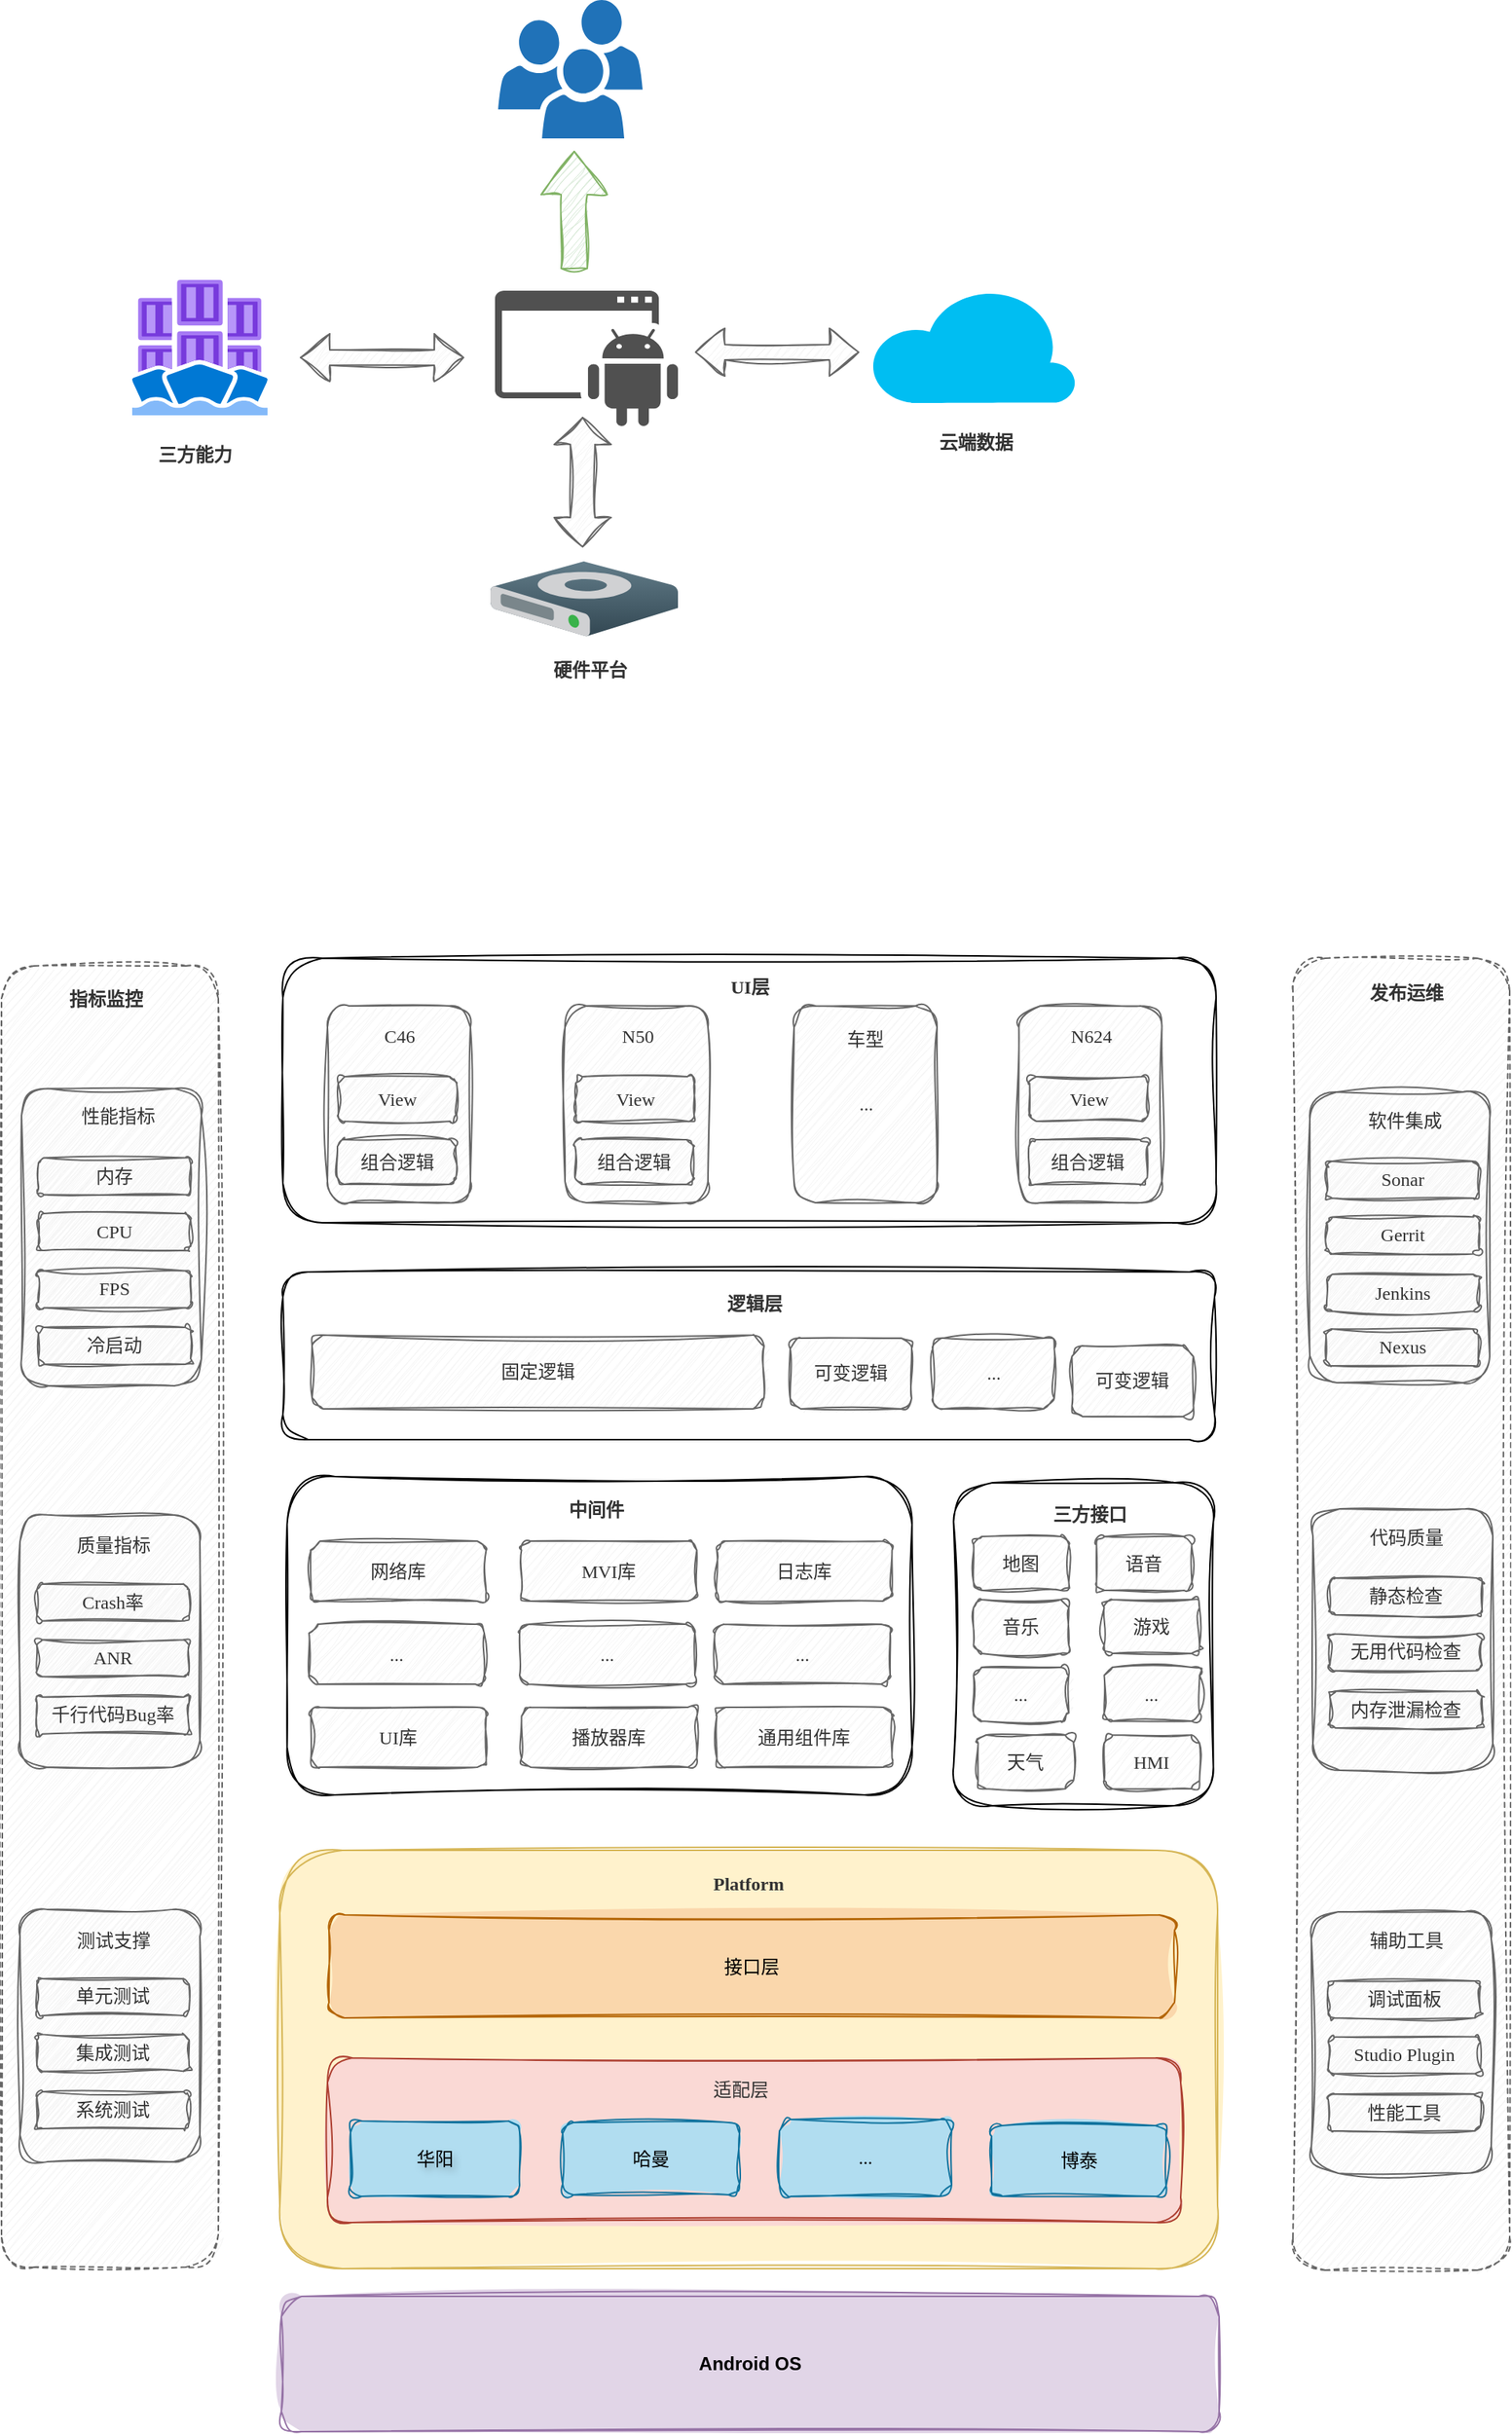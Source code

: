 <mxfile version="24.0.7" type="github">
  <diagram name="第 1 页" id="_ezP6FdAih6US3dKR02p">
    <mxGraphModel dx="1635" dy="1536" grid="0" gridSize="10" guides="1" tooltips="1" connect="1" arrows="1" fold="1" page="0" pageScale="1" pageWidth="827" pageHeight="1169" math="0" shadow="0">
      <root>
        <mxCell id="0" />
        <mxCell id="1" parent="0" />
        <mxCell id="y9fO-XsbQayIAW7Wvodx-24" value="" style="rounded=1;whiteSpace=wrap;html=1;sketch=1;curveFitting=1;jiggle=2;fillColor=#fff2cc;strokeColor=#d6b656;labelBackgroundColor=none;fillStyle=solid;" vertex="1" parent="1">
          <mxGeometry x="2" y="750" width="610" height="272" as="geometry" />
        </mxCell>
        <mxCell id="y9fO-XsbQayIAW7Wvodx-32" value="" style="rounded=1;whiteSpace=wrap;html=1;sketch=1;jiggle=2;curveFitting=1;strokeColor=#ae4132;align=center;verticalAlign=middle;fontFamily=Comic Sans MS;fontSize=12;labelBackgroundColor=none;fillColor=#fad9d5;fillStyle=solid;" vertex="1" parent="1">
          <mxGeometry x="33" y="885" width="555" height="107" as="geometry" />
        </mxCell>
        <mxCell id="y9fO-XsbQayIAW7Wvodx-1" value="&lt;b&gt;Android OS&lt;/b&gt;" style="rounded=1;whiteSpace=wrap;html=1;sketch=1;curveFitting=1;jiggle=2;fillColor=#e1d5e7;strokeColor=#9673a6;fillStyle=solid;labelBackgroundColor=none;" vertex="1" parent="1">
          <mxGeometry x="3" y="1040" width="610" height="88" as="geometry" />
        </mxCell>
        <mxCell id="y9fO-XsbQayIAW7Wvodx-7" value="" style="sketch=0;shadow=0;dashed=0;html=1;labelPosition=center;verticalLabelPosition=bottom;verticalAlign=top;align=center;outlineConnect=0;shape=mxgraph.veeam.3d.hard_drive;fillColor=#637D8A;gradientColor=#324752;strokeColor=none;rounded=1;jiggle=2;curveFitting=1;fontFamily=Comic Sans MS;fontSize=12;fontColor=#333333;" vertex="1" parent="1">
          <mxGeometry x="139" y="-88" width="122" height="49" as="geometry" />
        </mxCell>
        <mxCell id="y9fO-XsbQayIAW7Wvodx-8" value="硬件平台" style="text;html=1;align=center;verticalAlign=middle;whiteSpace=wrap;rounded=0;fontFamily=Comic Sans MS;fontSize=12;fontColor=#333333;fontStyle=1" vertex="1" parent="1">
          <mxGeometry x="174" y="-32" width="60" height="30" as="geometry" />
        </mxCell>
        <mxCell id="y9fO-XsbQayIAW7Wvodx-10" value="云端数据" style="text;html=1;align=center;verticalAlign=middle;whiteSpace=wrap;rounded=0;fontFamily=Comic Sans MS;fontSize=12;fontColor=#333333;fontStyle=1" vertex="1" parent="1">
          <mxGeometry x="425.46" y="-180" width="60" height="30" as="geometry" />
        </mxCell>
        <mxCell id="y9fO-XsbQayIAW7Wvodx-12" value="" style="image;aspect=fixed;html=1;points=[];align=center;fontSize=12;image=img/lib/azure2/other/Kubernetes_Fleet_Manager.svg;rounded=1;sketch=1;jiggle=2;curveFitting=1;strokeColor=#666666;verticalAlign=middle;fontFamily=Comic Sans MS;fontColor=#333333;fillColor=#f5f5f5;" vertex="1" parent="1">
          <mxGeometry x="-94" y="-271" width="88" height="88" as="geometry" />
        </mxCell>
        <mxCell id="y9fO-XsbQayIAW7Wvodx-13" value="三方能力" style="text;html=1;align=center;verticalAlign=middle;whiteSpace=wrap;rounded=0;fontFamily=Comic Sans MS;fontSize=12;fontColor=#333333;fontStyle=1" vertex="1" parent="1">
          <mxGeometry x="-83" y="-172" width="60" height="30" as="geometry" />
        </mxCell>
        <mxCell id="y9fO-XsbQayIAW7Wvodx-15" value="" style="sketch=0;pointerEvents=1;shadow=0;dashed=0;html=1;strokeColor=none;fillColor=#505050;labelPosition=center;verticalLabelPosition=bottom;verticalAlign=top;outlineConnect=0;align=center;shape=mxgraph.office.concepts.application_android;rounded=1;jiggle=2;curveFitting=1;fontFamily=Comic Sans MS;fontSize=12;fontColor=#333333;" vertex="1" parent="1">
          <mxGeometry x="142" y="-264" width="119" height="88" as="geometry" />
        </mxCell>
        <mxCell id="y9fO-XsbQayIAW7Wvodx-18" value="" style="sketch=0;pointerEvents=1;shadow=0;dashed=0;html=1;strokeColor=none;labelPosition=center;verticalLabelPosition=bottom;verticalAlign=top;outlineConnect=0;align=center;shape=mxgraph.office.users.users;fillColor=#2072B8;rounded=1;jiggle=2;curveFitting=1;fontFamily=Comic Sans MS;fontSize=12;fontColor=#333333;" vertex="1" parent="1">
          <mxGeometry x="144" y="-453" width="94" height="90" as="geometry" />
        </mxCell>
        <mxCell id="y9fO-XsbQayIAW7Wvodx-19" value="" style="shape=flexArrow;endArrow=classic;startArrow=classic;html=1;rounded=0;fontFamily=Comic Sans MS;fontSize=12;fontColor=#333333;sketch=1;curveFitting=1;jiggle=2;fillColor=#f5f5f5;strokeColor=#666666;" edge="1" parent="1">
          <mxGeometry width="100" height="100" relative="1" as="geometry">
            <mxPoint x="15" y="-220.5" as="sourcePoint" />
            <mxPoint x="122" y="-220.5" as="targetPoint" />
          </mxGeometry>
        </mxCell>
        <mxCell id="y9fO-XsbQayIAW7Wvodx-20" value="" style="shape=flexArrow;endArrow=classic;startArrow=classic;html=1;rounded=0;fontFamily=Comic Sans MS;fontSize=12;fontColor=#333333;sketch=1;curveFitting=1;jiggle=2;fillColor=#f5f5f5;strokeColor=#666666;" edge="1" parent="1">
          <mxGeometry width="100" height="100" relative="1" as="geometry">
            <mxPoint x="272" y="-224" as="sourcePoint" />
            <mxPoint x="379" y="-224" as="targetPoint" />
          </mxGeometry>
        </mxCell>
        <mxCell id="y9fO-XsbQayIAW7Wvodx-21" value="" style="shape=flexArrow;endArrow=classic;startArrow=classic;html=1;rounded=0;fontFamily=Comic Sans MS;fontSize=12;fontColor=#333333;sketch=1;curveFitting=1;jiggle=2;width=16;startSize=5.5;fillColor=#f5f5f5;strokeColor=#666666;" edge="1" parent="1">
          <mxGeometry width="100" height="100" relative="1" as="geometry">
            <mxPoint x="199" y="-182" as="sourcePoint" />
            <mxPoint x="199" y="-97" as="targetPoint" />
          </mxGeometry>
        </mxCell>
        <mxCell id="y9fO-XsbQayIAW7Wvodx-22" value="" style="shape=flexArrow;endArrow=classic;html=1;rounded=0;fontFamily=Comic Sans MS;fontSize=12;fontColor=#333333;sketch=1;curveFitting=1;jiggle=2;endWidth=25;endSize=9;width=17;fillColor=#d5e8d4;strokeColor=#82b366;" edge="1" parent="1">
          <mxGeometry width="50" height="50" relative="1" as="geometry">
            <mxPoint x="193.5" y="-278" as="sourcePoint" />
            <mxPoint x="193.5" y="-355" as="targetPoint" />
          </mxGeometry>
        </mxCell>
        <mxCell id="y9fO-XsbQayIAW7Wvodx-23" value="" style="verticalLabelPosition=bottom;html=1;verticalAlign=top;align=center;strokeColor=none;fillColor=#00BEF2;shape=mxgraph.azure.cloud;rounded=1;fontFamily=Comic Sans MS;fontSize=12;fontColor=#333333;labelBackgroundColor=default;" vertex="1" parent="1">
          <mxGeometry x="386" y="-266" width="134" height="75" as="geometry" />
        </mxCell>
        <mxCell id="y9fO-XsbQayIAW7Wvodx-25" value="&lt;b&gt;Platform&lt;/b&gt;" style="text;html=1;align=center;verticalAlign=middle;whiteSpace=wrap;rounded=0;fontFamily=Comic Sans MS;fontSize=12;fontColor=#333333;labelBackgroundColor=none;" vertex="1" parent="1">
          <mxGeometry x="277" y="757" width="60" height="30" as="geometry" />
        </mxCell>
        <mxCell id="y9fO-XsbQayIAW7Wvodx-26" value="接口层" style="rounded=1;whiteSpace=wrap;html=1;sketch=1;jiggle=2;curveFitting=1;strokeColor=#b46504;align=center;verticalAlign=middle;fontFamily=Comic Sans MS;fontSize=12;labelBackgroundColor=none;fillColor=#fad7ac;fillStyle=solid;" vertex="1" parent="1">
          <mxGeometry x="34" y="792" width="550" height="67" as="geometry" />
        </mxCell>
        <mxCell id="y9fO-XsbQayIAW7Wvodx-28" value="华阳" style="rounded=1;whiteSpace=wrap;html=1;sketch=1;jiggle=2;curveFitting=1;strokeColor=#10739e;align=center;verticalAlign=middle;fontFamily=Comic Sans MS;fontSize=12;labelBackgroundColor=none;fillColor=#b1ddf0;textShadow=1;fillStyle=solid;" vertex="1" parent="1">
          <mxGeometry x="48" y="926" width="110" height="49" as="geometry" />
        </mxCell>
        <mxCell id="y9fO-XsbQayIAW7Wvodx-29" value="哈曼" style="rounded=1;whiteSpace=wrap;html=1;sketch=1;jiggle=2;curveFitting=1;strokeColor=#10739e;align=center;verticalAlign=middle;fontFamily=Comic Sans MS;fontSize=12;labelBackgroundColor=none;fillColor=#b1ddf0;fillStyle=solid;" vertex="1" parent="1">
          <mxGeometry x="186" y="927" width="115" height="47" as="geometry" />
        </mxCell>
        <mxCell id="y9fO-XsbQayIAW7Wvodx-30" value="..." style="rounded=1;whiteSpace=wrap;html=1;sketch=1;jiggle=2;curveFitting=1;strokeColor=#10739e;align=center;verticalAlign=middle;fontFamily=Comic Sans MS;fontSize=12;labelBackgroundColor=none;fillColor=#b1ddf0;fillStyle=solid;" vertex="1" parent="1">
          <mxGeometry x="327" y="925" width="112" height="50" as="geometry" />
        </mxCell>
        <mxCell id="y9fO-XsbQayIAW7Wvodx-31" value="博泰" style="rounded=1;whiteSpace=wrap;html=1;sketch=1;jiggle=2;curveFitting=1;strokeColor=#10739e;align=center;verticalAlign=middle;fontFamily=Comic Sans MS;fontSize=12;labelBackgroundColor=none;fillColor=#b1ddf0;fillStyle=solid;" vertex="1" parent="1">
          <mxGeometry x="465" y="929" width="113.54" height="46" as="geometry" />
        </mxCell>
        <mxCell id="y9fO-XsbQayIAW7Wvodx-34" value="适配层" style="text;html=1;align=center;verticalAlign=middle;whiteSpace=wrap;rounded=0;fontFamily=Comic Sans MS;fontSize=12;fontColor=#333333;labelBackgroundColor=none;" vertex="1" parent="1">
          <mxGeometry x="272" y="891" width="60" height="30" as="geometry" />
        </mxCell>
        <mxCell id="y9fO-XsbQayIAW7Wvodx-35" value="" style="rounded=1;whiteSpace=wrap;html=1;sketch=1;curveFitting=1;jiggle=2;labelBackgroundColor=none;" vertex="1" parent="1">
          <mxGeometry x="6.75" y="507" width="406.5" height="207" as="geometry" />
        </mxCell>
        <mxCell id="y9fO-XsbQayIAW7Wvodx-36" value="&lt;b&gt;中间件&lt;/b&gt;" style="text;html=1;align=center;verticalAlign=middle;whiteSpace=wrap;rounded=0;fontFamily=Comic Sans MS;fontSize=12;fontColor=#333333;labelBackgroundColor=none;" vertex="1" parent="1">
          <mxGeometry x="178.25" y="514" width="60" height="30" as="geometry" />
        </mxCell>
        <mxCell id="y9fO-XsbQayIAW7Wvodx-37" value="网络库" style="rounded=1;whiteSpace=wrap;html=1;sketch=1;jiggle=2;curveFitting=1;strokeColor=#666666;align=center;verticalAlign=middle;fontFamily=Comic Sans MS;fontSize=12;fontColor=#333333;labelBackgroundColor=none;fillColor=#f5f5f5;" vertex="1" parent="1">
          <mxGeometry x="22.25" y="549" width="114" height="39" as="geometry" />
        </mxCell>
        <mxCell id="y9fO-XsbQayIAW7Wvodx-38" value="" style="rounded=1;whiteSpace=wrap;html=1;sketch=1;curveFitting=1;jiggle=2;labelBackgroundColor=none;" vertex="1" parent="1">
          <mxGeometry x="440.25" y="511" width="169" height="210" as="geometry" />
        </mxCell>
        <mxCell id="y9fO-XsbQayIAW7Wvodx-39" value="&lt;b&gt;三方接口&lt;/b&gt;" style="text;html=1;align=center;verticalAlign=middle;whiteSpace=wrap;rounded=0;fontFamily=Comic Sans MS;fontSize=12;fontColor=#333333;labelBackgroundColor=none;" vertex="1" parent="1">
          <mxGeometry x="499.25" y="517" width="60" height="30" as="geometry" />
        </mxCell>
        <mxCell id="y9fO-XsbQayIAW7Wvodx-40" value="地图" style="rounded=1;whiteSpace=wrap;html=1;sketch=1;jiggle=2;curveFitting=1;strokeColor=#666666;align=center;verticalAlign=middle;fontFamily=Comic Sans MS;fontSize=12;fontColor=#333333;labelBackgroundColor=none;fillColor=#f5f5f5;" vertex="1" parent="1">
          <mxGeometry x="453.25" y="546" width="62" height="35" as="geometry" />
        </mxCell>
        <mxCell id="y9fO-XsbQayIAW7Wvodx-41" value="语音" style="rounded=1;whiteSpace=wrap;html=1;sketch=1;jiggle=2;curveFitting=1;strokeColor=#666666;align=center;verticalAlign=middle;fontFamily=Comic Sans MS;fontSize=12;fontColor=#333333;labelBackgroundColor=none;fillColor=#f5f5f5;" vertex="1" parent="1">
          <mxGeometry x="533.25" y="546" width="62" height="35" as="geometry" />
        </mxCell>
        <mxCell id="y9fO-XsbQayIAW7Wvodx-42" value="音乐" style="rounded=1;whiteSpace=wrap;html=1;sketch=1;jiggle=2;curveFitting=1;strokeColor=#666666;align=center;verticalAlign=middle;fontFamily=Comic Sans MS;fontSize=12;fontColor=#333333;labelBackgroundColor=none;fillColor=#f5f5f5;" vertex="1" parent="1">
          <mxGeometry x="453.25" y="587" width="62" height="35" as="geometry" />
        </mxCell>
        <mxCell id="y9fO-XsbQayIAW7Wvodx-43" value="游戏" style="rounded=1;whiteSpace=wrap;html=1;sketch=1;jiggle=2;curveFitting=1;strokeColor=#666666;align=center;verticalAlign=middle;fontFamily=Comic Sans MS;fontSize=12;fontColor=#333333;labelBackgroundColor=none;fillColor=#f5f5f5;" vertex="1" parent="1">
          <mxGeometry x="538.25" y="587" width="62" height="35" as="geometry" />
        </mxCell>
        <mxCell id="y9fO-XsbQayIAW7Wvodx-44" value="..." style="rounded=1;whiteSpace=wrap;html=1;sketch=1;jiggle=2;curveFitting=1;strokeColor=#666666;align=center;verticalAlign=middle;fontFamily=Comic Sans MS;fontSize=12;fontColor=#333333;labelBackgroundColor=none;fillColor=#f5f5f5;" vertex="1" parent="1">
          <mxGeometry x="453.25" y="631" width="62" height="35" as="geometry" />
        </mxCell>
        <mxCell id="y9fO-XsbQayIAW7Wvodx-45" value="..." style="rounded=1;whiteSpace=wrap;html=1;sketch=1;jiggle=2;curveFitting=1;strokeColor=#666666;align=center;verticalAlign=middle;fontFamily=Comic Sans MS;fontSize=12;fontColor=#333333;labelBackgroundColor=none;fillColor=#f5f5f5;" vertex="1" parent="1">
          <mxGeometry x="538.25" y="631" width="62" height="35" as="geometry" />
        </mxCell>
        <mxCell id="y9fO-XsbQayIAW7Wvodx-46" value="天气" style="rounded=1;whiteSpace=wrap;html=1;sketch=1;jiggle=2;curveFitting=1;strokeColor=#666666;align=center;verticalAlign=middle;fontFamily=Comic Sans MS;fontSize=12;fontColor=#333333;labelBackgroundColor=none;fillColor=#f5f5f5;" vertex="1" parent="1">
          <mxGeometry x="456.25" y="675" width="62" height="35" as="geometry" />
        </mxCell>
        <mxCell id="y9fO-XsbQayIAW7Wvodx-47" value="HMI" style="rounded=1;whiteSpace=wrap;html=1;sketch=1;jiggle=2;curveFitting=1;strokeColor=#666666;align=center;verticalAlign=middle;fontFamily=Comic Sans MS;fontSize=12;fontColor=#333333;labelBackgroundColor=none;fillColor=#f5f5f5;" vertex="1" parent="1">
          <mxGeometry x="538.25" y="675" width="62" height="35" as="geometry" />
        </mxCell>
        <mxCell id="y9fO-XsbQayIAW7Wvodx-48" value="MVI库" style="rounded=1;whiteSpace=wrap;html=1;sketch=1;jiggle=2;curveFitting=1;strokeColor=#666666;align=center;verticalAlign=middle;fontFamily=Comic Sans MS;fontSize=12;fontColor=#333333;labelBackgroundColor=none;fillColor=#f5f5f5;" vertex="1" parent="1">
          <mxGeometry x="159.25" y="549" width="114" height="39" as="geometry" />
        </mxCell>
        <mxCell id="y9fO-XsbQayIAW7Wvodx-49" value="日志库" style="rounded=1;whiteSpace=wrap;html=1;sketch=1;jiggle=2;curveFitting=1;strokeColor=#666666;align=center;verticalAlign=middle;fontFamily=Comic Sans MS;fontSize=12;fontColor=#333333;labelBackgroundColor=none;fillColor=#f5f5f5;" vertex="1" parent="1">
          <mxGeometry x="286.25" y="549" width="114" height="39" as="geometry" />
        </mxCell>
        <mxCell id="y9fO-XsbQayIAW7Wvodx-51" value="..." style="rounded=1;whiteSpace=wrap;html=1;sketch=1;jiggle=2;curveFitting=1;strokeColor=#666666;align=center;verticalAlign=middle;fontFamily=Comic Sans MS;fontSize=12;fontColor=#333333;labelBackgroundColor=none;fillColor=#f5f5f5;" vertex="1" parent="1">
          <mxGeometry x="21" y="603" width="114" height="39" as="geometry" />
        </mxCell>
        <mxCell id="y9fO-XsbQayIAW7Wvodx-52" value="..." style="rounded=1;whiteSpace=wrap;html=1;sketch=1;jiggle=2;curveFitting=1;strokeColor=#666666;align=center;verticalAlign=middle;fontFamily=Comic Sans MS;fontSize=12;fontColor=#333333;labelBackgroundColor=none;fillColor=#f5f5f5;" vertex="1" parent="1">
          <mxGeometry x="158" y="603" width="114" height="39" as="geometry" />
        </mxCell>
        <mxCell id="y9fO-XsbQayIAW7Wvodx-53" value="..." style="rounded=1;whiteSpace=wrap;html=1;sketch=1;jiggle=2;curveFitting=1;strokeColor=#666666;align=center;verticalAlign=middle;fontFamily=Comic Sans MS;fontSize=12;fontColor=#333333;labelBackgroundColor=none;fillColor=#f5f5f5;" vertex="1" parent="1">
          <mxGeometry x="285" y="603" width="114" height="39" as="geometry" />
        </mxCell>
        <mxCell id="y9fO-XsbQayIAW7Wvodx-54" value="" style="rounded=1;whiteSpace=wrap;html=1;sketch=1;jiggle=2;curveFitting=1;strokeColor=#666666;align=center;verticalAlign=middle;fontFamily=Comic Sans MS;fontSize=12;fontColor=#333333;labelBackgroundColor=none;fillColor=#f5f5f5;dashed=1;" vertex="1" parent="1">
          <mxGeometry x="-179" y="175" width="141" height="846" as="geometry" />
        </mxCell>
        <mxCell id="y9fO-XsbQayIAW7Wvodx-55" value="" style="rounded=1;whiteSpace=wrap;html=1;sketch=1;jiggle=2;curveFitting=1;strokeColor=#666666;align=center;verticalAlign=middle;fontFamily=Comic Sans MS;fontSize=12;fontColor=#333333;labelBackgroundColor=none;fillColor=#f5f5f5;dashed=1;" vertex="1" parent="1">
          <mxGeometry x="661" y="170" width="141" height="853" as="geometry" />
        </mxCell>
        <mxCell id="y9fO-XsbQayIAW7Wvodx-56" value="UI库" style="rounded=1;whiteSpace=wrap;html=1;sketch=1;jiggle=2;curveFitting=1;strokeColor=#666666;align=center;verticalAlign=middle;fontFamily=Comic Sans MS;fontSize=12;fontColor=#333333;labelBackgroundColor=none;fillColor=#f5f5f5;" vertex="1" parent="1">
          <mxGeometry x="22.25" y="657" width="114" height="39" as="geometry" />
        </mxCell>
        <mxCell id="y9fO-XsbQayIAW7Wvodx-57" value="播放器库" style="rounded=1;whiteSpace=wrap;html=1;sketch=1;jiggle=2;curveFitting=1;strokeColor=#666666;align=center;verticalAlign=middle;fontFamily=Comic Sans MS;fontSize=12;fontColor=#333333;labelBackgroundColor=none;fillColor=#f5f5f5;" vertex="1" parent="1">
          <mxGeometry x="159.25" y="657" width="114" height="39" as="geometry" />
        </mxCell>
        <mxCell id="y9fO-XsbQayIAW7Wvodx-58" value="通用组件库" style="rounded=1;whiteSpace=wrap;html=1;sketch=1;jiggle=2;curveFitting=1;strokeColor=#666666;align=center;verticalAlign=middle;fontFamily=Comic Sans MS;fontSize=12;fontColor=#333333;labelBackgroundColor=none;fillColor=#f5f5f5;" vertex="1" parent="1">
          <mxGeometry x="286.25" y="657" width="114" height="39" as="geometry" />
        </mxCell>
        <mxCell id="y9fO-XsbQayIAW7Wvodx-60" value="" style="rounded=1;whiteSpace=wrap;html=1;sketch=1;curveFitting=1;jiggle=2;labelBackgroundColor=none;" vertex="1" parent="1">
          <mxGeometry x="4" y="374" width="606" height="109" as="geometry" />
        </mxCell>
        <mxCell id="y9fO-XsbQayIAW7Wvodx-61" value="&lt;b&gt;逻辑层&lt;/b&gt;" style="text;html=1;align=center;verticalAlign=middle;whiteSpace=wrap;rounded=0;fontFamily=Comic Sans MS;fontSize=12;fontColor=#333333;labelBackgroundColor=none;" vertex="1" parent="1">
          <mxGeometry x="280.5" y="380" width="60" height="30" as="geometry" />
        </mxCell>
        <mxCell id="y9fO-XsbQayIAW7Wvodx-62" value="固定逻辑" style="rounded=1;whiteSpace=wrap;html=1;sketch=1;jiggle=2;curveFitting=1;strokeColor=#666666;align=center;verticalAlign=middle;fontFamily=Comic Sans MS;fontSize=12;fontColor=#333333;labelBackgroundColor=none;fillColor=#f5f5f5;" vertex="1" parent="1">
          <mxGeometry x="23" y="415" width="294" height="48" as="geometry" />
        </mxCell>
        <mxCell id="y9fO-XsbQayIAW7Wvodx-64" value="可变逻辑" style="rounded=1;whiteSpace=wrap;html=1;sketch=1;jiggle=2;curveFitting=1;strokeColor=#666666;align=center;verticalAlign=middle;fontFamily=Comic Sans MS;fontSize=12;fontColor=#333333;labelBackgroundColor=none;fillColor=#f5f5f5;" vertex="1" parent="1">
          <mxGeometry x="334" y="417" width="79" height="46" as="geometry" />
        </mxCell>
        <mxCell id="y9fO-XsbQayIAW7Wvodx-65" value="..." style="rounded=1;whiteSpace=wrap;html=1;sketch=1;jiggle=2;curveFitting=1;strokeColor=#666666;align=center;verticalAlign=middle;fontFamily=Comic Sans MS;fontSize=12;fontColor=#333333;labelBackgroundColor=none;fillColor=#f5f5f5;" vertex="1" parent="1">
          <mxGeometry x="426.75" y="417" width="79" height="46" as="geometry" />
        </mxCell>
        <mxCell id="y9fO-XsbQayIAW7Wvodx-66" value="可变逻辑" style="rounded=1;whiteSpace=wrap;html=1;sketch=1;jiggle=2;curveFitting=1;strokeColor=#666666;align=center;verticalAlign=middle;fontFamily=Comic Sans MS;fontSize=12;fontColor=#333333;labelBackgroundColor=none;fillColor=#f5f5f5;" vertex="1" parent="1">
          <mxGeometry x="517.25" y="422" width="79" height="46" as="geometry" />
        </mxCell>
        <mxCell id="y9fO-XsbQayIAW7Wvodx-76" value="" style="rounded=1;whiteSpace=wrap;html=1;sketch=1;curveFitting=1;jiggle=2;labelBackgroundColor=none;" vertex="1" parent="1">
          <mxGeometry x="4" y="170" width="607" height="172" as="geometry" />
        </mxCell>
        <mxCell id="y9fO-XsbQayIAW7Wvodx-77" value="" style="rounded=1;whiteSpace=wrap;html=1;sketch=1;jiggle=2;curveFitting=1;strokeColor=#666666;align=center;verticalAlign=middle;fontFamily=Comic Sans MS;fontSize=12;fontColor=#333333;labelBackgroundColor=none;fillColor=#f5f5f5;" vertex="1" parent="1">
          <mxGeometry x="33" y="201" width="93" height="128" as="geometry" />
        </mxCell>
        <mxCell id="y9fO-XsbQayIAW7Wvodx-79" value="View" style="rounded=1;whiteSpace=wrap;html=1;sketch=1;jiggle=2;curveFitting=1;strokeColor=#666666;align=center;verticalAlign=middle;fontFamily=Comic Sans MS;fontSize=12;fontColor=#333333;labelBackgroundColor=none;fillColor=#f5f5f5;" vertex="1" parent="1">
          <mxGeometry x="40" y="247" width="77" height="29" as="geometry" />
        </mxCell>
        <mxCell id="y9fO-XsbQayIAW7Wvodx-80" value="&lt;b&gt;UI层&lt;/b&gt;" style="text;html=1;align=center;verticalAlign=middle;whiteSpace=wrap;rounded=0;fontFamily=Comic Sans MS;fontSize=12;fontColor=#333333;labelBackgroundColor=none;" vertex="1" parent="1">
          <mxGeometry x="278" y="174" width="60" height="30" as="geometry" />
        </mxCell>
        <mxCell id="y9fO-XsbQayIAW7Wvodx-81" value="组合逻辑" style="rounded=1;whiteSpace=wrap;html=1;sketch=1;jiggle=2;curveFitting=1;strokeColor=#666666;align=center;verticalAlign=middle;fontFamily=Comic Sans MS;fontSize=12;fontColor=#333333;labelBackgroundColor=none;fillColor=#f5f5f5;" vertex="1" parent="1">
          <mxGeometry x="39.5" y="288" width="77" height="29" as="geometry" />
        </mxCell>
        <mxCell id="y9fO-XsbQayIAW7Wvodx-82" value="C46" style="text;html=1;align=center;verticalAlign=middle;whiteSpace=wrap;rounded=0;fontFamily=Comic Sans MS;fontSize=12;fontColor=#333333;labelBackgroundColor=none;" vertex="1" parent="1">
          <mxGeometry x="50" y="206" width="60" height="30" as="geometry" />
        </mxCell>
        <mxCell id="y9fO-XsbQayIAW7Wvodx-83" value="" style="rounded=1;whiteSpace=wrap;html=1;sketch=1;jiggle=2;curveFitting=1;strokeColor=#666666;align=center;verticalAlign=middle;fontFamily=Comic Sans MS;fontSize=12;fontColor=#333333;labelBackgroundColor=none;fillColor=#f5f5f5;" vertex="1" parent="1">
          <mxGeometry x="187.5" y="201" width="93" height="128" as="geometry" />
        </mxCell>
        <mxCell id="y9fO-XsbQayIAW7Wvodx-84" value="View" style="rounded=1;whiteSpace=wrap;html=1;sketch=1;jiggle=2;curveFitting=1;strokeColor=#666666;align=center;verticalAlign=middle;fontFamily=Comic Sans MS;fontSize=12;fontColor=#333333;labelBackgroundColor=none;fillColor=#f5f5f5;" vertex="1" parent="1">
          <mxGeometry x="194.5" y="247" width="77" height="29" as="geometry" />
        </mxCell>
        <mxCell id="y9fO-XsbQayIAW7Wvodx-85" value="组合逻辑" style="rounded=1;whiteSpace=wrap;html=1;sketch=1;jiggle=2;curveFitting=1;strokeColor=#666666;align=center;verticalAlign=middle;fontFamily=Comic Sans MS;fontSize=12;fontColor=#333333;labelBackgroundColor=none;fillColor=#f5f5f5;" vertex="1" parent="1">
          <mxGeometry x="194" y="288" width="77" height="29" as="geometry" />
        </mxCell>
        <mxCell id="y9fO-XsbQayIAW7Wvodx-86" value="N50" style="text;html=1;align=center;verticalAlign=middle;whiteSpace=wrap;rounded=0;fontFamily=Comic Sans MS;fontSize=12;fontColor=#333333;labelBackgroundColor=none;" vertex="1" parent="1">
          <mxGeometry x="204.5" y="206" width="60" height="30" as="geometry" />
        </mxCell>
        <mxCell id="y9fO-XsbQayIAW7Wvodx-87" value="..." style="rounded=1;whiteSpace=wrap;html=1;sketch=1;jiggle=2;curveFitting=1;strokeColor=#666666;align=center;verticalAlign=middle;fontFamily=Comic Sans MS;fontSize=12;fontColor=#333333;labelBackgroundColor=none;fillColor=#f5f5f5;" vertex="1" parent="1">
          <mxGeometry x="336.5" y="201" width="93" height="128" as="geometry" />
        </mxCell>
        <mxCell id="y9fO-XsbQayIAW7Wvodx-91" value="" style="rounded=1;whiteSpace=wrap;html=1;sketch=1;jiggle=2;curveFitting=1;strokeColor=#666666;align=center;verticalAlign=middle;fontFamily=Comic Sans MS;fontSize=12;fontColor=#333333;labelBackgroundColor=none;fillColor=#f5f5f5;" vertex="1" parent="1">
          <mxGeometry x="482.75" y="201" width="93" height="128" as="geometry" />
        </mxCell>
        <mxCell id="y9fO-XsbQayIAW7Wvodx-92" value="View" style="rounded=1;whiteSpace=wrap;html=1;sketch=1;jiggle=2;curveFitting=1;strokeColor=#666666;align=center;verticalAlign=middle;fontFamily=Comic Sans MS;fontSize=12;fontColor=#333333;labelBackgroundColor=none;fillColor=#f5f5f5;" vertex="1" parent="1">
          <mxGeometry x="489.75" y="247" width="77" height="29" as="geometry" />
        </mxCell>
        <mxCell id="y9fO-XsbQayIAW7Wvodx-93" value="组合逻辑" style="rounded=1;whiteSpace=wrap;html=1;sketch=1;jiggle=2;curveFitting=1;strokeColor=#666666;align=center;verticalAlign=middle;fontFamily=Comic Sans MS;fontSize=12;fontColor=#333333;labelBackgroundColor=none;fillColor=#f5f5f5;" vertex="1" parent="1">
          <mxGeometry x="489.25" y="288" width="77" height="29" as="geometry" />
        </mxCell>
        <mxCell id="y9fO-XsbQayIAW7Wvodx-94" value="N624" style="text;html=1;align=center;verticalAlign=middle;whiteSpace=wrap;rounded=0;fontFamily=Comic Sans MS;fontSize=12;fontColor=#333333;labelBackgroundColor=none;" vertex="1" parent="1">
          <mxGeometry x="499.75" y="206" width="60" height="30" as="geometry" />
        </mxCell>
        <mxCell id="y9fO-XsbQayIAW7Wvodx-127" value="&lt;b&gt;发布运维&lt;/b&gt;" style="text;html=1;align=center;verticalAlign=middle;whiteSpace=wrap;rounded=0;fontFamily=Comic Sans MS;fontSize=12;fontColor=#333333;labelBackgroundColor=none;" vertex="1" parent="1">
          <mxGeometry x="704.5" y="178" width="60" height="30" as="geometry" />
        </mxCell>
        <mxCell id="y9fO-XsbQayIAW7Wvodx-128" value="" style="rounded=1;whiteSpace=wrap;html=1;sketch=1;jiggle=2;curveFitting=1;strokeColor=#666666;align=center;verticalAlign=middle;fontFamily=Comic Sans MS;fontSize=12;fontColor=#333333;labelBackgroundColor=none;fillColor=#f5f5f5;" vertex="1" parent="1">
          <mxGeometry x="672" y="257" width="117" height="189" as="geometry" />
        </mxCell>
        <mxCell id="y9fO-XsbQayIAW7Wvodx-129" value="软件集成" style="text;html=1;align=center;verticalAlign=middle;whiteSpace=wrap;rounded=0;fontFamily=Comic Sans MS;fontSize=12;fontColor=#333333;labelBackgroundColor=none;" vertex="1" parent="1">
          <mxGeometry x="703.5" y="261" width="60" height="30" as="geometry" />
        </mxCell>
        <mxCell id="y9fO-XsbQayIAW7Wvodx-130" value="Sonar" style="rounded=1;whiteSpace=wrap;html=1;sketch=1;jiggle=2;curveFitting=1;strokeColor=#666666;align=center;verticalAlign=middle;fontFamily=Comic Sans MS;fontSize=12;fontColor=#333333;labelBackgroundColor=none;fillColor=#f5f5f5;" vertex="1" parent="1">
          <mxGeometry x="683" y="302" width="99" height="24" as="geometry" />
        </mxCell>
        <mxCell id="y9fO-XsbQayIAW7Wvodx-131" value="Gerrit" style="rounded=1;whiteSpace=wrap;html=1;sketch=1;jiggle=2;curveFitting=1;strokeColor=#666666;align=center;verticalAlign=middle;fontFamily=Comic Sans MS;fontSize=12;fontColor=#333333;labelBackgroundColor=none;fillColor=#f5f5f5;" vertex="1" parent="1">
          <mxGeometry x="683" y="338.25" width="99" height="24" as="geometry" />
        </mxCell>
        <mxCell id="y9fO-XsbQayIAW7Wvodx-132" value="Jenkins" style="rounded=1;whiteSpace=wrap;html=1;sketch=1;jiggle=2;curveFitting=1;strokeColor=#666666;align=center;verticalAlign=middle;fontFamily=Comic Sans MS;fontSize=12;fontColor=#333333;labelBackgroundColor=none;fillColor=#f5f5f5;" vertex="1" parent="1">
          <mxGeometry x="683" y="375.5" width="99" height="24" as="geometry" />
        </mxCell>
        <mxCell id="y9fO-XsbQayIAW7Wvodx-133" value="" style="rounded=1;whiteSpace=wrap;html=1;sketch=1;jiggle=2;curveFitting=1;strokeColor=#666666;align=center;verticalAlign=middle;fontFamily=Comic Sans MS;fontSize=12;fontColor=#333333;labelBackgroundColor=none;fillColor=#f5f5f5;" vertex="1" parent="1">
          <mxGeometry x="674" y="528" width="117" height="170" as="geometry" />
        </mxCell>
        <mxCell id="y9fO-XsbQayIAW7Wvodx-134" value="代码质量" style="text;html=1;align=center;verticalAlign=middle;whiteSpace=wrap;rounded=0;fontFamily=Comic Sans MS;fontSize=12;fontColor=#333333;labelBackgroundColor=none;" vertex="1" parent="1">
          <mxGeometry x="704.5" y="531.88" width="60" height="30" as="geometry" />
        </mxCell>
        <mxCell id="y9fO-XsbQayIAW7Wvodx-135" value="静态检查" style="rounded=1;whiteSpace=wrap;html=1;sketch=1;jiggle=2;curveFitting=1;strokeColor=#666666;align=center;verticalAlign=middle;fontFamily=Comic Sans MS;fontSize=12;fontColor=#333333;labelBackgroundColor=none;fillColor=#f5f5f5;" vertex="1" parent="1">
          <mxGeometry x="685" y="573" width="99" height="24" as="geometry" />
        </mxCell>
        <mxCell id="y9fO-XsbQayIAW7Wvodx-136" value="无用代码检查" style="rounded=1;whiteSpace=wrap;html=1;sketch=1;jiggle=2;curveFitting=1;strokeColor=#666666;align=center;verticalAlign=middle;fontFamily=Comic Sans MS;fontSize=12;fontColor=#333333;labelBackgroundColor=none;fillColor=#f5f5f5;" vertex="1" parent="1">
          <mxGeometry x="685" y="609.25" width="99" height="24" as="geometry" />
        </mxCell>
        <mxCell id="y9fO-XsbQayIAW7Wvodx-137" value="内存泄漏检查" style="rounded=1;whiteSpace=wrap;html=1;sketch=1;jiggle=2;curveFitting=1;strokeColor=#666666;align=center;verticalAlign=middle;fontFamily=Comic Sans MS;fontSize=12;fontColor=#333333;labelBackgroundColor=none;fillColor=#f5f5f5;" vertex="1" parent="1">
          <mxGeometry x="685" y="646.5" width="99" height="24" as="geometry" />
        </mxCell>
        <mxCell id="y9fO-XsbQayIAW7Wvodx-138" value="Nexus" style="rounded=1;whiteSpace=wrap;html=1;sketch=1;jiggle=2;curveFitting=1;strokeColor=#666666;align=center;verticalAlign=middle;fontFamily=Comic Sans MS;fontSize=12;fontColor=#333333;labelBackgroundColor=none;fillColor=#f5f5f5;" vertex="1" parent="1">
          <mxGeometry x="682.5" y="411" width="99" height="24" as="geometry" />
        </mxCell>
        <mxCell id="y9fO-XsbQayIAW7Wvodx-139" value="" style="rounded=1;whiteSpace=wrap;html=1;sketch=1;jiggle=2;curveFitting=1;strokeColor=#666666;align=center;verticalAlign=middle;fontFamily=Comic Sans MS;fontSize=12;fontColor=#333333;labelBackgroundColor=none;fillColor=#f5f5f5;" vertex="1" parent="1">
          <mxGeometry x="673" y="790" width="117" height="170" as="geometry" />
        </mxCell>
        <mxCell id="y9fO-XsbQayIAW7Wvodx-140" value="辅助工具" style="text;html=1;align=center;verticalAlign=middle;whiteSpace=wrap;rounded=0;fontFamily=Comic Sans MS;fontSize=12;fontColor=#333333;labelBackgroundColor=none;" vertex="1" parent="1">
          <mxGeometry x="704.5" y="794" width="60" height="30" as="geometry" />
        </mxCell>
        <mxCell id="y9fO-XsbQayIAW7Wvodx-141" value="调试面板" style="rounded=1;whiteSpace=wrap;html=1;sketch=1;jiggle=2;curveFitting=1;strokeColor=#666666;align=center;verticalAlign=middle;fontFamily=Comic Sans MS;fontSize=12;fontColor=#333333;labelBackgroundColor=none;fillColor=#f5f5f5;" vertex="1" parent="1">
          <mxGeometry x="684" y="835" width="99" height="24" as="geometry" />
        </mxCell>
        <mxCell id="y9fO-XsbQayIAW7Wvodx-142" value="Studio Plugin" style="rounded=1;whiteSpace=wrap;html=1;sketch=1;jiggle=2;curveFitting=1;strokeColor=#666666;align=center;verticalAlign=middle;fontFamily=Comic Sans MS;fontSize=12;fontColor=#333333;labelBackgroundColor=none;fillColor=#f5f5f5;" vertex="1" parent="1">
          <mxGeometry x="684" y="871.25" width="99" height="24" as="geometry" />
        </mxCell>
        <mxCell id="y9fO-XsbQayIAW7Wvodx-143" value="性能工具" style="rounded=1;whiteSpace=wrap;html=1;sketch=1;jiggle=2;curveFitting=1;strokeColor=#666666;align=center;verticalAlign=middle;fontFamily=Comic Sans MS;fontSize=12;fontColor=#333333;labelBackgroundColor=none;fillColor=#f5f5f5;" vertex="1" parent="1">
          <mxGeometry x="684" y="908.5" width="99" height="24" as="geometry" />
        </mxCell>
        <mxCell id="y9fO-XsbQayIAW7Wvodx-144" value="" style="rounded=1;whiteSpace=wrap;html=1;sketch=1;jiggle=2;curveFitting=1;strokeColor=#666666;align=center;verticalAlign=middle;fontFamily=Comic Sans MS;fontSize=12;fontColor=#333333;labelBackgroundColor=none;fillColor=#f5f5f5;" vertex="1" parent="1">
          <mxGeometry x="-166" y="254.75" width="117" height="193.25" as="geometry" />
        </mxCell>
        <mxCell id="y9fO-XsbQayIAW7Wvodx-145" value="性能指标" style="text;html=1;align=center;verticalAlign=middle;whiteSpace=wrap;rounded=0;fontFamily=Comic Sans MS;fontSize=12;fontColor=#333333;labelBackgroundColor=none;" vertex="1" parent="1">
          <mxGeometry x="-133.5" y="258" width="60" height="30" as="geometry" />
        </mxCell>
        <mxCell id="y9fO-XsbQayIAW7Wvodx-146" value="内存" style="rounded=1;whiteSpace=wrap;html=1;sketch=1;jiggle=2;curveFitting=1;strokeColor=#666666;align=center;verticalAlign=middle;fontFamily=Comic Sans MS;fontSize=12;fontColor=#333333;labelBackgroundColor=none;fillColor=#f5f5f5;" vertex="1" parent="1">
          <mxGeometry x="-155" y="299.75" width="99" height="24" as="geometry" />
        </mxCell>
        <mxCell id="y9fO-XsbQayIAW7Wvodx-147" value="CPU" style="rounded=1;whiteSpace=wrap;html=1;sketch=1;jiggle=2;curveFitting=1;strokeColor=#666666;align=center;verticalAlign=middle;fontFamily=Comic Sans MS;fontSize=12;fontColor=#333333;labelBackgroundColor=none;fillColor=#f5f5f5;" vertex="1" parent="1">
          <mxGeometry x="-155" y="336" width="99" height="24" as="geometry" />
        </mxCell>
        <mxCell id="y9fO-XsbQayIAW7Wvodx-148" value="FPS" style="rounded=1;whiteSpace=wrap;html=1;sketch=1;jiggle=2;curveFitting=1;strokeColor=#666666;align=center;verticalAlign=middle;fontFamily=Comic Sans MS;fontSize=12;fontColor=#333333;labelBackgroundColor=none;fillColor=#f5f5f5;" vertex="1" parent="1">
          <mxGeometry x="-155" y="373.25" width="99" height="24" as="geometry" />
        </mxCell>
        <mxCell id="y9fO-XsbQayIAW7Wvodx-149" value="&lt;b&gt;指标监控&lt;/b&gt;" style="text;html=1;align=center;verticalAlign=middle;whiteSpace=wrap;rounded=0;fontFamily=Comic Sans MS;fontSize=12;fontColor=#333333;labelBackgroundColor=none;" vertex="1" parent="1">
          <mxGeometry x="-141" y="182" width="60" height="30" as="geometry" />
        </mxCell>
        <mxCell id="y9fO-XsbQayIAW7Wvodx-150" value="冷启动" style="rounded=1;whiteSpace=wrap;html=1;sketch=1;jiggle=2;curveFitting=1;strokeColor=#666666;align=center;verticalAlign=middle;fontFamily=Comic Sans MS;fontSize=12;fontColor=#333333;labelBackgroundColor=none;fillColor=#f5f5f5;" vertex="1" parent="1">
          <mxGeometry x="-155" y="410" width="99" height="24" as="geometry" />
        </mxCell>
        <mxCell id="y9fO-XsbQayIAW7Wvodx-151" value="" style="rounded=1;whiteSpace=wrap;html=1;sketch=1;jiggle=2;curveFitting=1;strokeColor=#666666;align=center;verticalAlign=middle;fontFamily=Comic Sans MS;fontSize=12;fontColor=#333333;labelBackgroundColor=none;fillColor=#f5f5f5;" vertex="1" parent="1">
          <mxGeometry x="-167" y="531.88" width="117" height="164.12" as="geometry" />
        </mxCell>
        <mxCell id="y9fO-XsbQayIAW7Wvodx-152" value="质量指标" style="text;html=1;align=center;verticalAlign=middle;whiteSpace=wrap;rounded=0;fontFamily=Comic Sans MS;fontSize=12;fontColor=#333333;labelBackgroundColor=none;" vertex="1" parent="1">
          <mxGeometry x="-136.5" y="537" width="60" height="30" as="geometry" />
        </mxCell>
        <mxCell id="y9fO-XsbQayIAW7Wvodx-153" value="Crash率" style="rounded=1;whiteSpace=wrap;html=1;sketch=1;jiggle=2;curveFitting=1;strokeColor=#666666;align=center;verticalAlign=middle;fontFamily=Comic Sans MS;fontSize=12;fontColor=#333333;labelBackgroundColor=none;fillColor=#f5f5f5;" vertex="1" parent="1">
          <mxGeometry x="-156" y="576.88" width="99" height="24" as="geometry" />
        </mxCell>
        <mxCell id="y9fO-XsbQayIAW7Wvodx-154" value="ANR" style="rounded=1;whiteSpace=wrap;html=1;sketch=1;jiggle=2;curveFitting=1;strokeColor=#666666;align=center;verticalAlign=middle;fontFamily=Comic Sans MS;fontSize=12;fontColor=#333333;labelBackgroundColor=none;fillColor=#f5f5f5;" vertex="1" parent="1">
          <mxGeometry x="-156" y="613.13" width="99" height="24" as="geometry" />
        </mxCell>
        <mxCell id="y9fO-XsbQayIAW7Wvodx-155" value="千行代码Bug率" style="rounded=1;whiteSpace=wrap;html=1;sketch=1;jiggle=2;curveFitting=1;strokeColor=#666666;align=center;verticalAlign=middle;fontFamily=Comic Sans MS;fontSize=12;fontColor=#333333;labelBackgroundColor=none;fillColor=#f5f5f5;" vertex="1" parent="1">
          <mxGeometry x="-156" y="650.38" width="99" height="24" as="geometry" />
        </mxCell>
        <mxCell id="y9fO-XsbQayIAW7Wvodx-157" value="" style="rounded=1;whiteSpace=wrap;html=1;sketch=1;jiggle=2;curveFitting=1;strokeColor=#666666;align=center;verticalAlign=middle;fontFamily=Comic Sans MS;fontSize=12;fontColor=#333333;labelBackgroundColor=none;fillColor=#f5f5f5;" vertex="1" parent="1">
          <mxGeometry x="-167" y="788.44" width="117" height="164.12" as="geometry" />
        </mxCell>
        <mxCell id="y9fO-XsbQayIAW7Wvodx-158" value="测试支撑" style="text;html=1;align=center;verticalAlign=middle;whiteSpace=wrap;rounded=0;fontFamily=Comic Sans MS;fontSize=12;fontColor=#333333;labelBackgroundColor=none;" vertex="1" parent="1">
          <mxGeometry x="-136.5" y="793.56" width="60" height="30" as="geometry" />
        </mxCell>
        <mxCell id="y9fO-XsbQayIAW7Wvodx-159" value="单元测试" style="rounded=1;whiteSpace=wrap;html=1;sketch=1;jiggle=2;curveFitting=1;strokeColor=#666666;align=center;verticalAlign=middle;fontFamily=Comic Sans MS;fontSize=12;fontColor=#333333;labelBackgroundColor=none;fillColor=#f5f5f5;" vertex="1" parent="1">
          <mxGeometry x="-156" y="833.44" width="99" height="24" as="geometry" />
        </mxCell>
        <mxCell id="y9fO-XsbQayIAW7Wvodx-160" value="集成测试" style="rounded=1;whiteSpace=wrap;html=1;sketch=1;jiggle=2;curveFitting=1;strokeColor=#666666;align=center;verticalAlign=middle;fontFamily=Comic Sans MS;fontSize=12;fontColor=#333333;labelBackgroundColor=none;fillColor=#f5f5f5;" vertex="1" parent="1">
          <mxGeometry x="-156" y="869.69" width="99" height="24" as="geometry" />
        </mxCell>
        <mxCell id="y9fO-XsbQayIAW7Wvodx-161" value="系统测试" style="rounded=1;whiteSpace=wrap;html=1;sketch=1;jiggle=2;curveFitting=1;strokeColor=#666666;align=center;verticalAlign=middle;fontFamily=Comic Sans MS;fontSize=12;fontColor=#333333;labelBackgroundColor=none;fillColor=#f5f5f5;" vertex="1" parent="1">
          <mxGeometry x="-156" y="906.94" width="99" height="24" as="geometry" />
        </mxCell>
        <mxCell id="y9fO-XsbQayIAW7Wvodx-162" value="车型" style="text;html=1;align=center;verticalAlign=middle;whiteSpace=wrap;rounded=0;fontFamily=Comic Sans MS;fontSize=12;fontColor=#333333;labelBackgroundColor=none;" vertex="1" parent="1">
          <mxGeometry x="353" y="208" width="60" height="30" as="geometry" />
        </mxCell>
      </root>
    </mxGraphModel>
  </diagram>
</mxfile>
